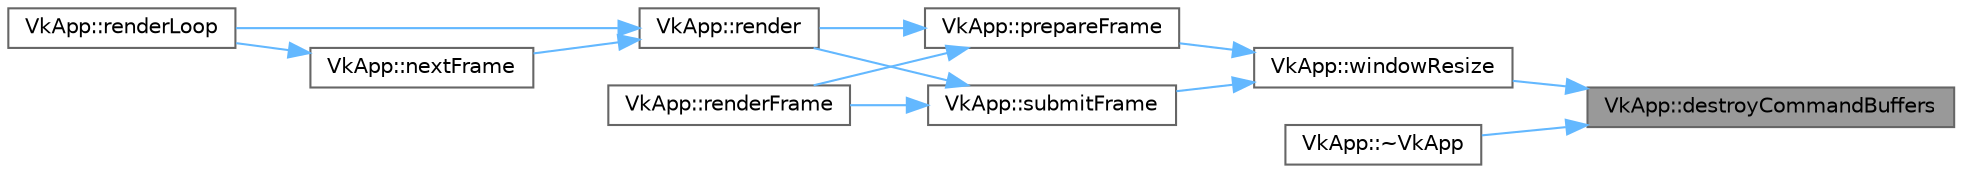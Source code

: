 digraph "VkApp::destroyCommandBuffers"
{
 // LATEX_PDF_SIZE
  bgcolor="transparent";
  edge [fontname=Helvetica,fontsize=10,labelfontname=Helvetica,labelfontsize=10];
  node [fontname=Helvetica,fontsize=10,shape=box,height=0.2,width=0.4];
  rankdir="RL";
  Node1 [id="Node000001",label="VkApp::destroyCommandBuffers",height=0.2,width=0.4,color="gray40", fillcolor="grey60", style="filled", fontcolor="black",tooltip=" "];
  Node1 -> Node2 [id="edge1_Node000001_Node000002",dir="back",color="steelblue1",style="solid",tooltip=" "];
  Node2 [id="Node000002",label="VkApp::windowResize",height=0.2,width=0.4,color="grey40", fillcolor="white", style="filled",URL="$class_vk_app.html#a7cd16d7aa5e59f3320f4db4203d9c6c2",tooltip=" "];
  Node2 -> Node3 [id="edge2_Node000002_Node000003",dir="back",color="steelblue1",style="solid",tooltip=" "];
  Node3 [id="Node000003",label="VkApp::prepareFrame",height=0.2,width=0.4,color="grey40", fillcolor="white", style="filled",URL="$class_vk_app.html#a0162143259d08706c042d08fbebe4706",tooltip=" "];
  Node3 -> Node4 [id="edge3_Node000003_Node000004",dir="back",color="steelblue1",style="solid",tooltip=" "];
  Node4 [id="Node000004",label="VkApp::render",height=0.2,width=0.4,color="grey40", fillcolor="white", style="filled",URL="$class_vk_app.html#ab63b7933ea35df31039ed96b36d75e75",tooltip="(Pure virtual) Render function to be implemented by the sample application"];
  Node4 -> Node5 [id="edge4_Node000004_Node000005",dir="back",color="steelblue1",style="solid",tooltip=" "];
  Node5 [id="Node000005",label="VkApp::nextFrame",height=0.2,width=0.4,color="grey40", fillcolor="white", style="filled",URL="$class_vk_app.html#a271496c24fa0c1d5685741d5161be134",tooltip=" "];
  Node5 -> Node6 [id="edge5_Node000005_Node000006",dir="back",color="steelblue1",style="solid",tooltip=" "];
  Node6 [id="Node000006",label="VkApp::renderLoop",height=0.2,width=0.4,color="grey40", fillcolor="white", style="filled",URL="$class_vk_app.html#a8c9b49184fcb89a73a6ea6c1ed2b7f54",tooltip="Entry point for the main render loop."];
  Node4 -> Node6 [id="edge6_Node000004_Node000006",dir="back",color="steelblue1",style="solid",tooltip=" "];
  Node3 -> Node7 [id="edge7_Node000003_Node000007",dir="back",color="steelblue1",style="solid",tooltip=" "];
  Node7 [id="Node000007",label="VkApp::renderFrame",height=0.2,width=0.4,color="grey40", fillcolor="white", style="filled",URL="$class_vk_app.html#a5d8fd30fd675c69715d49be5469896ba",tooltip="(Virtual) Default image acquire + submission and command buffer submission function"];
  Node2 -> Node8 [id="edge8_Node000002_Node000008",dir="back",color="steelblue1",style="solid",tooltip=" "];
  Node8 [id="Node000008",label="VkApp::submitFrame",height=0.2,width=0.4,color="grey40", fillcolor="white", style="filled",URL="$class_vk_app.html#a77aa2460391395eadb236bd13826b56e",tooltip="Presents the current image to the swap chain."];
  Node8 -> Node4 [id="edge9_Node000008_Node000004",dir="back",color="steelblue1",style="solid",tooltip=" "];
  Node8 -> Node7 [id="edge10_Node000008_Node000007",dir="back",color="steelblue1",style="solid",tooltip=" "];
  Node1 -> Node9 [id="edge11_Node000001_Node000009",dir="back",color="steelblue1",style="solid",tooltip=" "];
  Node9 [id="Node000009",label="VkApp::~VkApp",height=0.2,width=0.4,color="grey40", fillcolor="white", style="filled",URL="$class_vk_app.html#a4aedcd792dc9f193d9b557ddb8501ba1",tooltip=" "];
}
